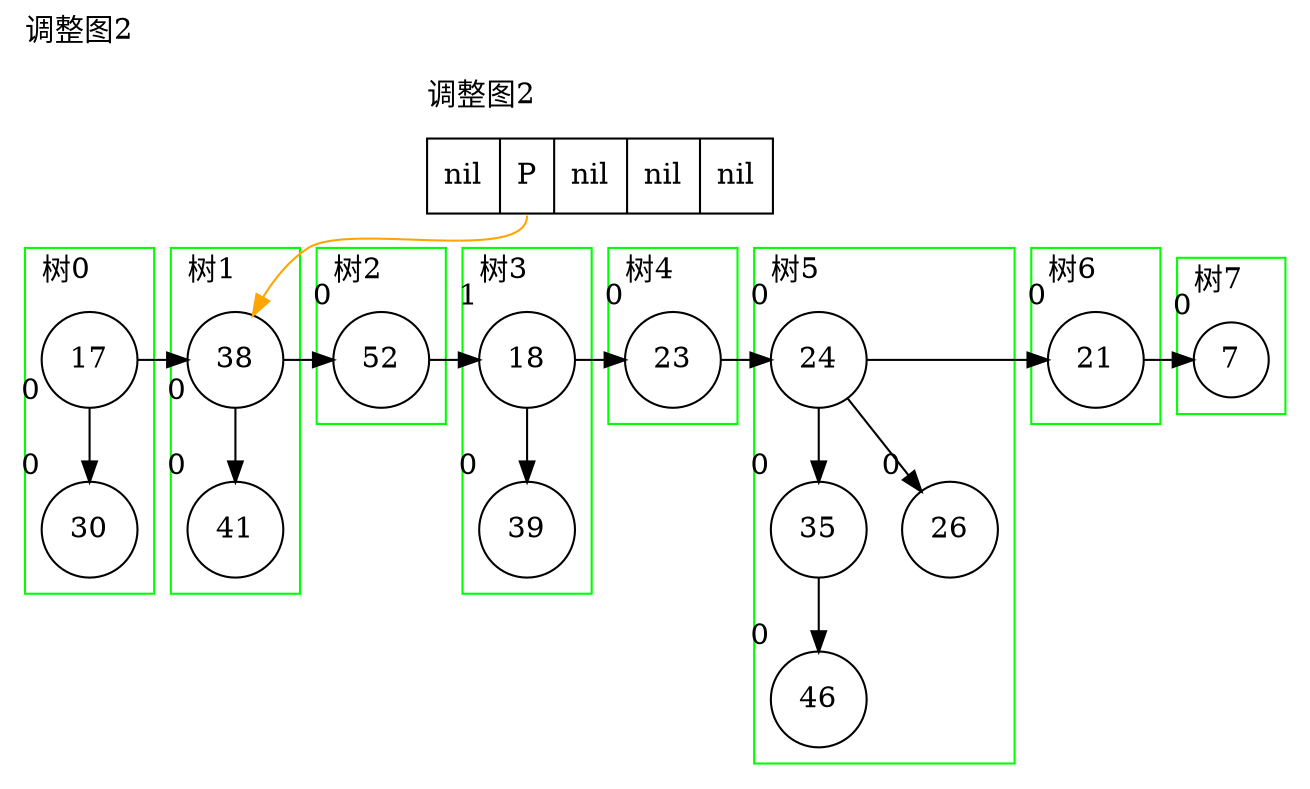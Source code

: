 digraph g{
node[shape=circle];
label="调整图2";
labeljust=l;
labelloc=t;
subgraph cluster_array { penwidth=0; narray[label=" <f0>  nil | <f1>  P | <f2>  nil | <f3>  nil | <f4>  nil ", shape=record]; }
subgraph cluster_0 {
pencolor=green;label="树0";
n124[label=17, xlabel=0];
n125[label=30, xlabel=0];
n124->n125;
}
narray->n124[style=invis];
subgraph cluster_1 {
pencolor=green;label="树1";
n126[label=38, xlabel=0];
n127[label=41, xlabel=0];
n126->n127;
}
n124->n126[constraint=false];
narray->n126[style=invis];
narray:f1->n126[style=filled,color=orange,constraint=false];
subgraph cluster_2 {
pencolor=green;label="树2";
n128[label=52, xlabel=0];
}
n126->n128[constraint=false];
narray->n128[style=invis];
subgraph cluster_3 {
pencolor=green;label="树3";
n129[label=18, xlabel=1];
n130[label=39, xlabel=0];
n129->n130;
}
n128->n129[constraint=false];
narray->n129[style=invis];
subgraph cluster_4 {
pencolor=green;label="树4";
n131[label=23, xlabel=0];
}
n129->n131[constraint=false];
narray->n131[style=invis];
subgraph cluster_5 {
pencolor=green;label="树5";
n132[label=24, xlabel=0];
n133[label=35, xlabel=0];
n132->n133;
n134[label=46, xlabel=0];
n133->n134;
n135[label=26, xlabel=0];
n132->n135;
}
n131->n132[constraint=false];
narray->n132[style=invis];
subgraph cluster_6 {
pencolor=green;label="树6";
n136[label=21, xlabel=0];
}
n132->n136[constraint=false];
narray->n136[style=invis];
subgraph cluster_7 {
pencolor=green;label="树7";
n137[label=7, xlabel=0];
}
n136->n137[constraint=false];
narray->n137[style=invis];
}
